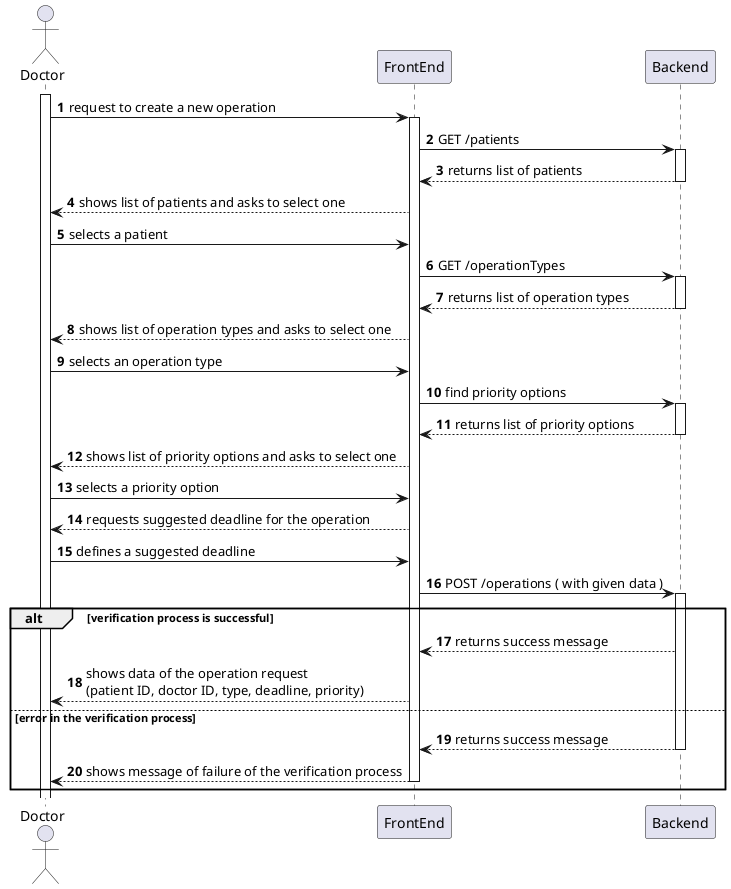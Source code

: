 ﻿@startuml
'https://plantuml.com/sequence-diagram

autonumber
actor Doctor as doc
participant "FrontEnd" as sys
participant "Backend"
activate doc

doc -> sys: request to create a new operation

activate sys


sys -> "Backend" : GET /patients

activate "Backend"

"Backend" --> sys : returns list of patients

deactivate "Backend"


sys --> doc: shows list of patients and asks to select one


doc -> sys: selects a patient


sys -> "Backend" : GET /operationTypes

activate "Backend"

"Backend" --> sys : returns list of operation types

deactivate "Backend"

sys --> doc: shows list of operation types and asks to select one




deactivate "Backend"

doc -> sys: selects an operation type



sys -> "Backend" : find priority options

activate "Backend"

"Backend" --> sys : returns list of priority options

deactivate "Backend"

sys --> doc : shows list of priority options and asks to select one





doc -> sys: selects a priority option



sys --> doc: requests suggested deadline for the operation



doc -> sys: defines a suggested deadline







sys -> "Backend" : POST /operations ( with given data )

activate "Backend"

alt verification process is successful


"Backend" --> sys : returns success message


  sys --> doc: shows data of the operation request \n(patient ID, doctor ID, type, deadline, priority)


else error in the verification process

"Backend" --> sys : returns success message

deactivate "Backend"

  sys --> doc: shows message of failure of the verification process

  deactivate sys

end

@enduml